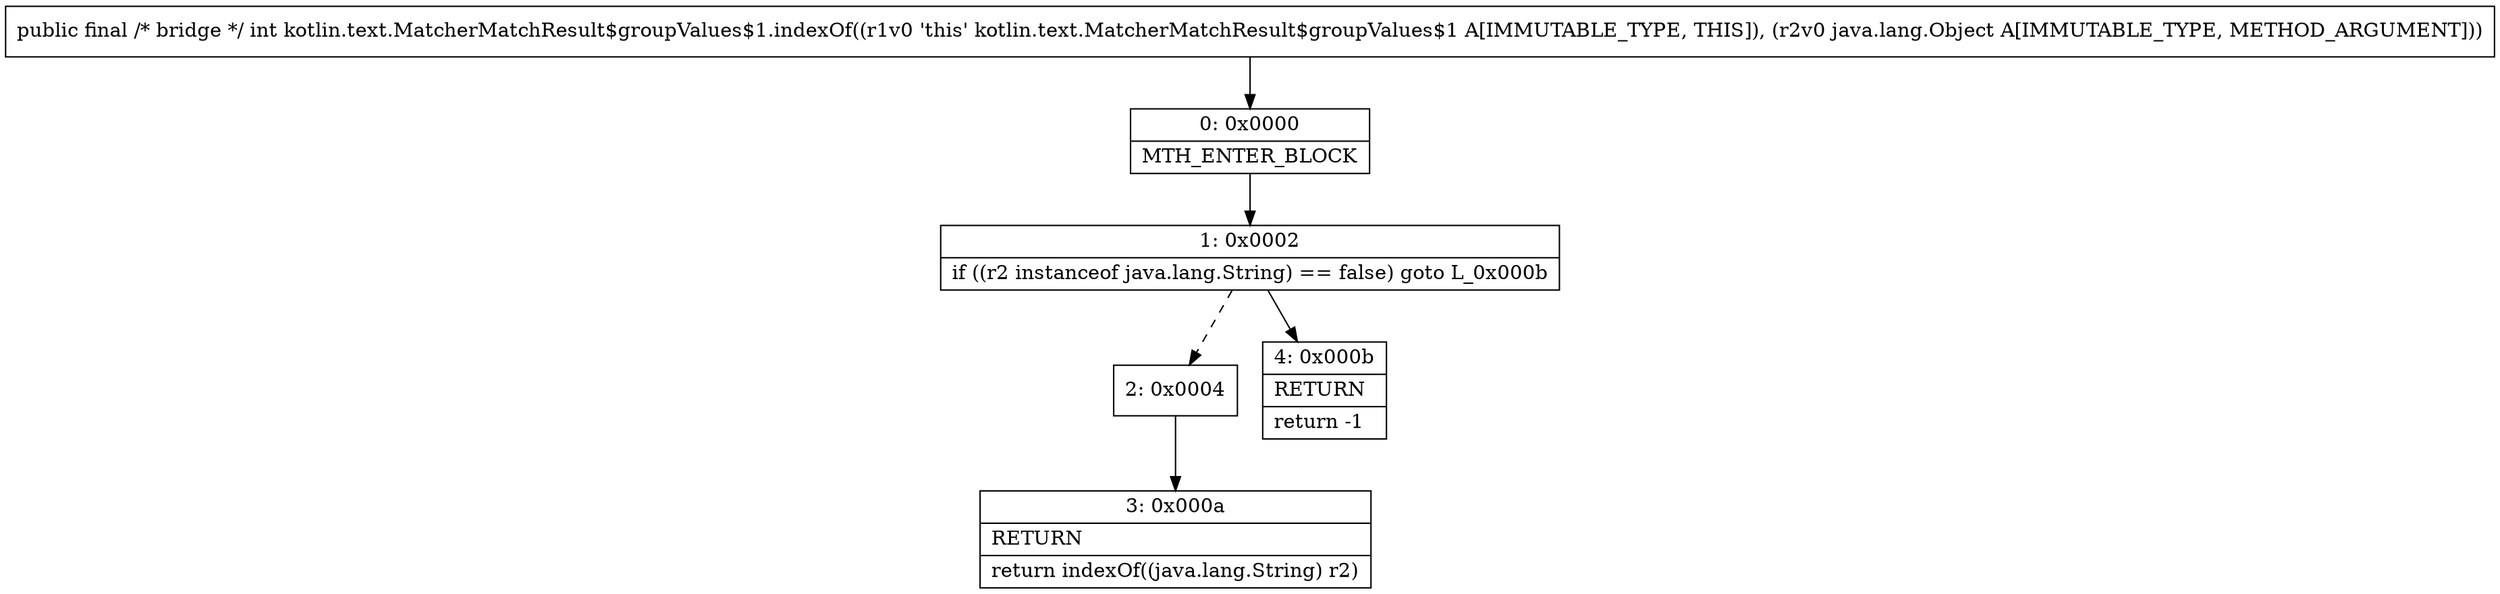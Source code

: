 digraph "CFG forkotlin.text.MatcherMatchResult$groupValues$1.indexOf(Ljava\/lang\/Object;)I" {
Node_0 [shape=record,label="{0\:\ 0x0000|MTH_ENTER_BLOCK\l}"];
Node_1 [shape=record,label="{1\:\ 0x0002|if ((r2 instanceof java.lang.String) == false) goto L_0x000b\l}"];
Node_2 [shape=record,label="{2\:\ 0x0004}"];
Node_3 [shape=record,label="{3\:\ 0x000a|RETURN\l|return indexOf((java.lang.String) r2)\l}"];
Node_4 [shape=record,label="{4\:\ 0x000b|RETURN\l|return \-1\l}"];
MethodNode[shape=record,label="{public final \/* bridge *\/ int kotlin.text.MatcherMatchResult$groupValues$1.indexOf((r1v0 'this' kotlin.text.MatcherMatchResult$groupValues$1 A[IMMUTABLE_TYPE, THIS]), (r2v0 java.lang.Object A[IMMUTABLE_TYPE, METHOD_ARGUMENT])) }"];
MethodNode -> Node_0;
Node_0 -> Node_1;
Node_1 -> Node_2[style=dashed];
Node_1 -> Node_4;
Node_2 -> Node_3;
}


